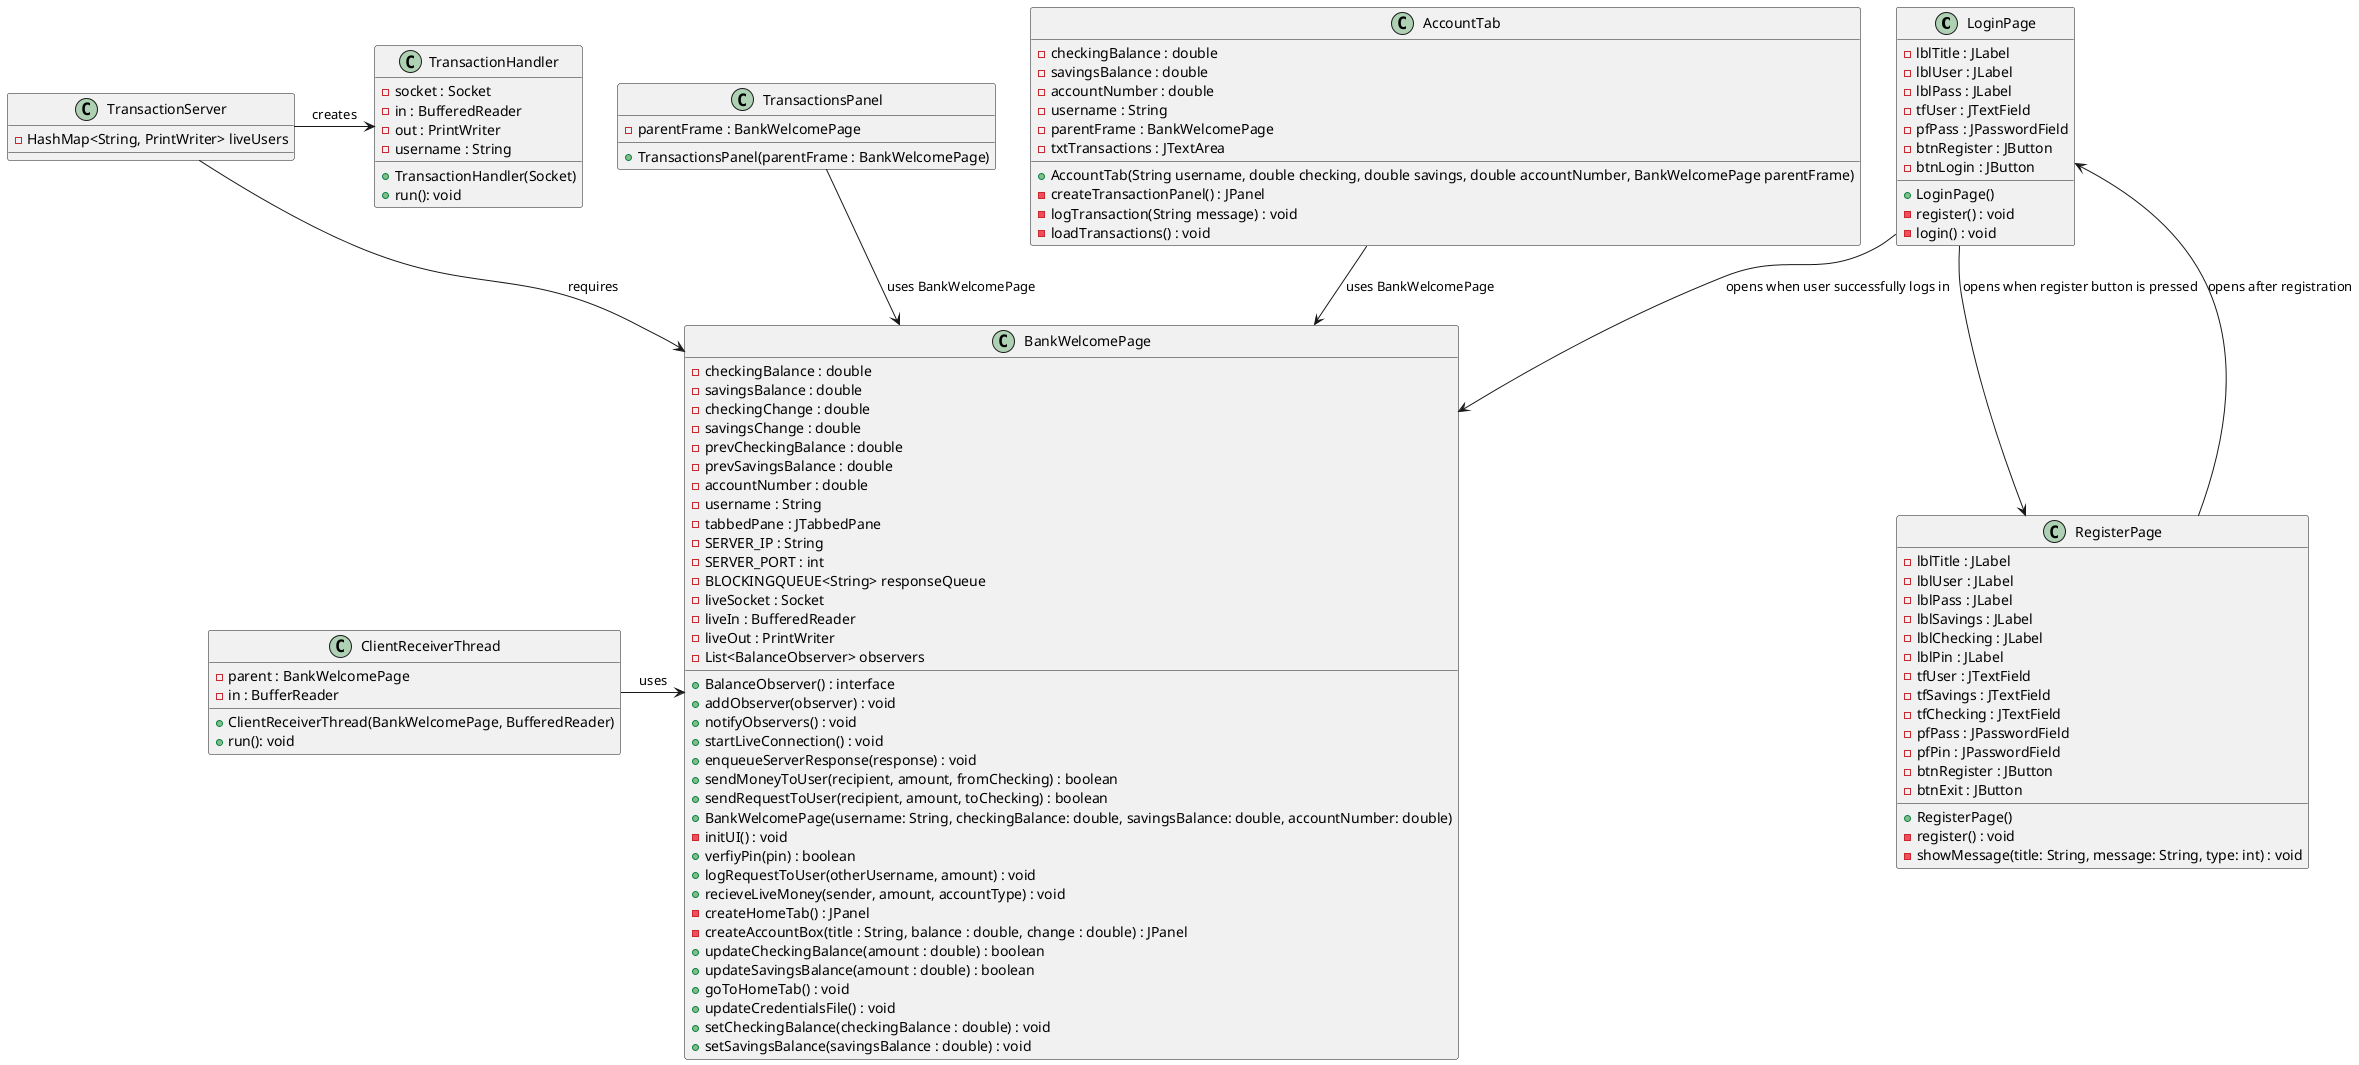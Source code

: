 @startuml Bank Class Diagram
' Login Page class
class LoginPage {
    - lblTitle : JLabel
    - lblUser : JLabel
    - lblPass : JLabel
    - tfUser : JTextField
    - pfPass : JPasswordField
    - btnRegister : JButton
    - btnLogin : JButton
    + LoginPage()
    - register() : void
    - login() : void
}

' RegisterPage class
class RegisterPage {
    - lblTitle : JLabel
    - lblUser : JLabel
    - lblPass : JLabel
    - lblSavings : JLabel
    - lblChecking : JLabel
    - lblPin : JLabel
    - tfUser : JTextField
    - tfSavings : JTextField
    - tfChecking : JTextField
    - pfPass : JPasswordField
    - pfPin : JPasswordField
    - btnRegister : JButton
    - btnExit : JButton
    + RegisterPage()
    - register() : void
    - showMessage(title: String, message: String, type: int) : void
}

' BankWelcomePage class
class BankWelcomePage {
    - checkingBalance : double
    - savingsBalance : double
    - checkingChange : double
    - savingsChange : double
    - prevCheckingBalance : double
    - prevSavingsBalance : double
    - accountNumber : double
    - username : String
    - tabbedPane : JTabbedPane
    - SERVER_IP : String
    - SERVER_PORT : int
    - BLOCKINGQUEUE<String> responseQueue
    - liveSocket : Socket
    - liveIn : BufferedReader
    - liveOut : PrintWriter
    + BalanceObserver() : interface
    - List<BalanceObserver> observers
    + addObserver(observer) : void
    + notifyObservers() : void
    + startLiveConnection() : void
    + enqueueServerResponse(response) : void
    + sendMoneyToUser(recipient, amount, fromChecking) : boolean
    + sendRequestToUser(recipient, amount, toChecking) : boolean
    + BankWelcomePage(username: String, checkingBalance: double, savingsBalance: double, accountNumber: double)
    - initUI() : void
    + verfiyPin(pin) : boolean
    + logRequestToUser(otherUsername, amount) : void
    + recieveLiveMoney(sender, amount, accountType) : void
    - createHomeTab() : JPanel
    - createAccountBox(title : String, balance : double, change : double) : JPanel
    + updateCheckingBalance(amount : double) : boolean
    + updateSavingsBalance(amount : double) : boolean
    + goToHomeTab() : void
    + updateCredentialsFile() : void
    + setCheckingBalance(checkingBalance : double) : void
    + setSavingsBalance(savingsBalance : double) : void
}

' TransactionsPanel Class
class TransactionsPanel {
    - parentFrame : BankWelcomePage
    + TransactionsPanel(parentFrame : BankWelcomePage)
}

' AccountTab class
class AccountTab {
    - checkingBalance : double
    - savingsBalance : double
    - accountNumber : double
    - username : String
    - parentFrame : BankWelcomePage
    - txtTransactions : JTextArea
    + AccountTab(String username, double checking, double savings, double accountNumber, BankWelcomePage parentFrame)
    - createTransactionPanel() : JPanel
    - logTransaction(String message) : void
    - loadTransactions() : void
}

' TransactionServer class
class TransactionServer {
    - HashMap<String, PrintWriter> liveUsers
}

' Transaction Handler class
class TransactionHandler {
    - socket : Socket
    - in : BufferedReader
    - out : PrintWriter
    - username : String
    + TransactionHandler(Socket)
    + run(): void
}

' ClientRecieverThread class
class ClientReceiverThread {
    - parent : BankWelcomePage
    - in : BufferReader
    + ClientReceiverThread(BankWelcomePage, BufferedReader)
    + run(): void
}

' Relations
LoginPage --> RegisterPage : opens when register button is pressed
LoginPage --> BankWelcomePage : opens when user successfully logs in
RegisterPage --> LoginPage : opens after registration
TransactionsPanel --> BankWelcomePage : uses BankWelcomePage
AccountTab --> BankWelcomePage : uses BankWelcomePage
TransactionServer -> TransactionHandler : creates
TransactionServer --> BankWelcomePage : requires
ClientReceiverThread -> BankWelcomePage : uses
@enduml
